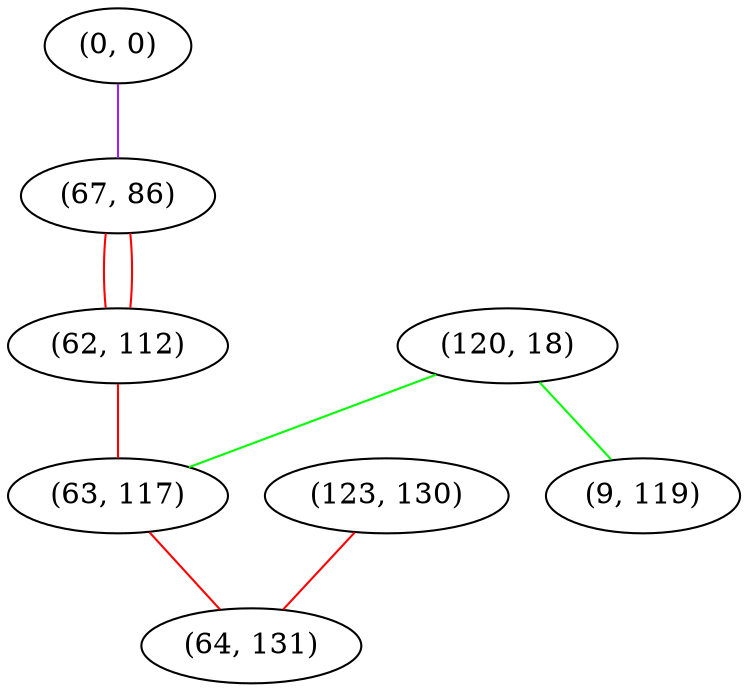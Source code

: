 graph "" {
"(0, 0)";
"(120, 18)";
"(67, 86)";
"(9, 119)";
"(62, 112)";
"(123, 130)";
"(63, 117)";
"(64, 131)";
"(0, 0)" -- "(67, 86)"  [color=purple, key=0, weight=4];
"(120, 18)" -- "(63, 117)"  [color=green, key=0, weight=2];
"(120, 18)" -- "(9, 119)"  [color=green, key=0, weight=2];
"(67, 86)" -- "(62, 112)"  [color=red, key=0, weight=1];
"(67, 86)" -- "(62, 112)"  [color=red, key=1, weight=1];
"(62, 112)" -- "(63, 117)"  [color=red, key=0, weight=1];
"(123, 130)" -- "(64, 131)"  [color=red, key=0, weight=1];
"(63, 117)" -- "(64, 131)"  [color=red, key=0, weight=1];
}

